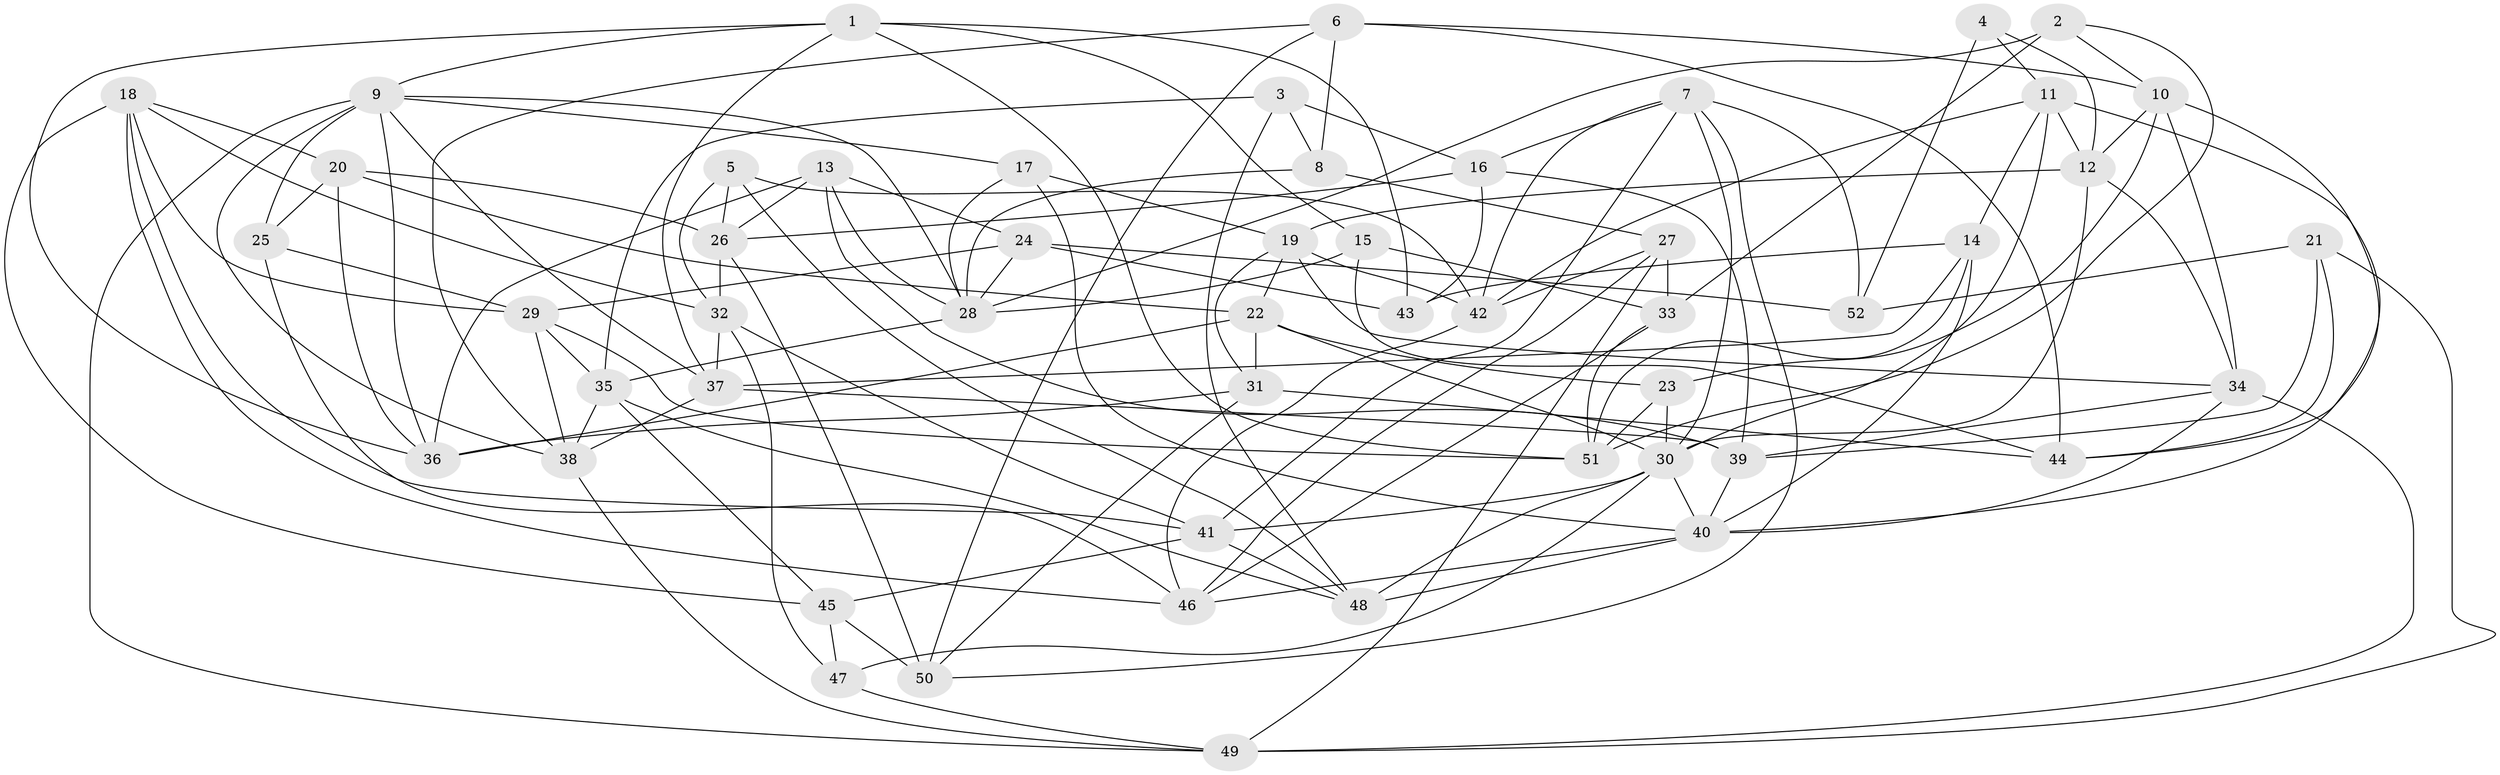 // original degree distribution, {4: 1.0}
// Generated by graph-tools (version 1.1) at 2025/03/03/09/25 03:03:04]
// undirected, 52 vertices, 141 edges
graph export_dot {
graph [start="1"]
  node [color=gray90,style=filled];
  1;
  2;
  3;
  4;
  5;
  6;
  7;
  8;
  9;
  10;
  11;
  12;
  13;
  14;
  15;
  16;
  17;
  18;
  19;
  20;
  21;
  22;
  23;
  24;
  25;
  26;
  27;
  28;
  29;
  30;
  31;
  32;
  33;
  34;
  35;
  36;
  37;
  38;
  39;
  40;
  41;
  42;
  43;
  44;
  45;
  46;
  47;
  48;
  49;
  50;
  51;
  52;
  1 -- 9 [weight=1.0];
  1 -- 15 [weight=1.0];
  1 -- 36 [weight=1.0];
  1 -- 37 [weight=1.0];
  1 -- 43 [weight=1.0];
  1 -- 51 [weight=1.0];
  2 -- 10 [weight=1.0];
  2 -- 28 [weight=1.0];
  2 -- 33 [weight=1.0];
  2 -- 51 [weight=1.0];
  3 -- 8 [weight=1.0];
  3 -- 16 [weight=1.0];
  3 -- 35 [weight=1.0];
  3 -- 48 [weight=1.0];
  4 -- 11 [weight=1.0];
  4 -- 12 [weight=1.0];
  4 -- 52 [weight=2.0];
  5 -- 26 [weight=1.0];
  5 -- 32 [weight=1.0];
  5 -- 42 [weight=1.0];
  5 -- 48 [weight=1.0];
  6 -- 8 [weight=2.0];
  6 -- 10 [weight=1.0];
  6 -- 38 [weight=1.0];
  6 -- 44 [weight=1.0];
  6 -- 50 [weight=1.0];
  7 -- 16 [weight=1.0];
  7 -- 30 [weight=1.0];
  7 -- 41 [weight=1.0];
  7 -- 42 [weight=1.0];
  7 -- 50 [weight=1.0];
  7 -- 52 [weight=1.0];
  8 -- 27 [weight=1.0];
  8 -- 28 [weight=2.0];
  9 -- 17 [weight=1.0];
  9 -- 25 [weight=1.0];
  9 -- 28 [weight=1.0];
  9 -- 36 [weight=1.0];
  9 -- 37 [weight=1.0];
  9 -- 38 [weight=1.0];
  9 -- 49 [weight=1.0];
  10 -- 12 [weight=1.0];
  10 -- 23 [weight=1.0];
  10 -- 34 [weight=1.0];
  10 -- 44 [weight=1.0];
  11 -- 12 [weight=1.0];
  11 -- 14 [weight=1.0];
  11 -- 30 [weight=1.0];
  11 -- 40 [weight=1.0];
  11 -- 42 [weight=1.0];
  12 -- 19 [weight=1.0];
  12 -- 30 [weight=1.0];
  12 -- 34 [weight=1.0];
  13 -- 24 [weight=1.0];
  13 -- 26 [weight=1.0];
  13 -- 28 [weight=2.0];
  13 -- 36 [weight=1.0];
  13 -- 39 [weight=1.0];
  14 -- 37 [weight=1.0];
  14 -- 40 [weight=2.0];
  14 -- 43 [weight=1.0];
  14 -- 51 [weight=1.0];
  15 -- 28 [weight=1.0];
  15 -- 33 [weight=1.0];
  15 -- 44 [weight=1.0];
  16 -- 26 [weight=2.0];
  16 -- 39 [weight=1.0];
  16 -- 43 [weight=1.0];
  17 -- 19 [weight=1.0];
  17 -- 28 [weight=1.0];
  17 -- 40 [weight=1.0];
  18 -- 20 [weight=1.0];
  18 -- 29 [weight=1.0];
  18 -- 32 [weight=1.0];
  18 -- 41 [weight=1.0];
  18 -- 45 [weight=1.0];
  18 -- 46 [weight=1.0];
  19 -- 22 [weight=1.0];
  19 -- 31 [weight=1.0];
  19 -- 34 [weight=1.0];
  19 -- 42 [weight=1.0];
  20 -- 22 [weight=1.0];
  20 -- 25 [weight=1.0];
  20 -- 26 [weight=2.0];
  20 -- 36 [weight=1.0];
  21 -- 39 [weight=1.0];
  21 -- 44 [weight=1.0];
  21 -- 49 [weight=1.0];
  21 -- 52 [weight=1.0];
  22 -- 23 [weight=1.0];
  22 -- 30 [weight=1.0];
  22 -- 31 [weight=1.0];
  22 -- 36 [weight=1.0];
  23 -- 30 [weight=1.0];
  23 -- 51 [weight=1.0];
  24 -- 28 [weight=1.0];
  24 -- 29 [weight=1.0];
  24 -- 43 [weight=1.0];
  24 -- 52 [weight=2.0];
  25 -- 29 [weight=1.0];
  25 -- 46 [weight=1.0];
  26 -- 32 [weight=1.0];
  26 -- 50 [weight=1.0];
  27 -- 33 [weight=2.0];
  27 -- 42 [weight=1.0];
  27 -- 46 [weight=1.0];
  27 -- 49 [weight=1.0];
  28 -- 35 [weight=1.0];
  29 -- 35 [weight=1.0];
  29 -- 38 [weight=1.0];
  29 -- 51 [weight=1.0];
  30 -- 40 [weight=2.0];
  30 -- 41 [weight=1.0];
  30 -- 47 [weight=1.0];
  30 -- 48 [weight=1.0];
  31 -- 36 [weight=1.0];
  31 -- 44 [weight=2.0];
  31 -- 50 [weight=1.0];
  32 -- 37 [weight=1.0];
  32 -- 41 [weight=1.0];
  32 -- 47 [weight=1.0];
  33 -- 46 [weight=1.0];
  33 -- 51 [weight=1.0];
  34 -- 39 [weight=1.0];
  34 -- 40 [weight=1.0];
  34 -- 49 [weight=1.0];
  35 -- 38 [weight=1.0];
  35 -- 45 [weight=1.0];
  35 -- 48 [weight=1.0];
  37 -- 38 [weight=1.0];
  37 -- 39 [weight=1.0];
  38 -- 49 [weight=1.0];
  39 -- 40 [weight=1.0];
  40 -- 46 [weight=1.0];
  40 -- 48 [weight=1.0];
  41 -- 45 [weight=1.0];
  41 -- 48 [weight=1.0];
  42 -- 46 [weight=1.0];
  45 -- 47 [weight=1.0];
  45 -- 50 [weight=2.0];
  47 -- 49 [weight=1.0];
}
